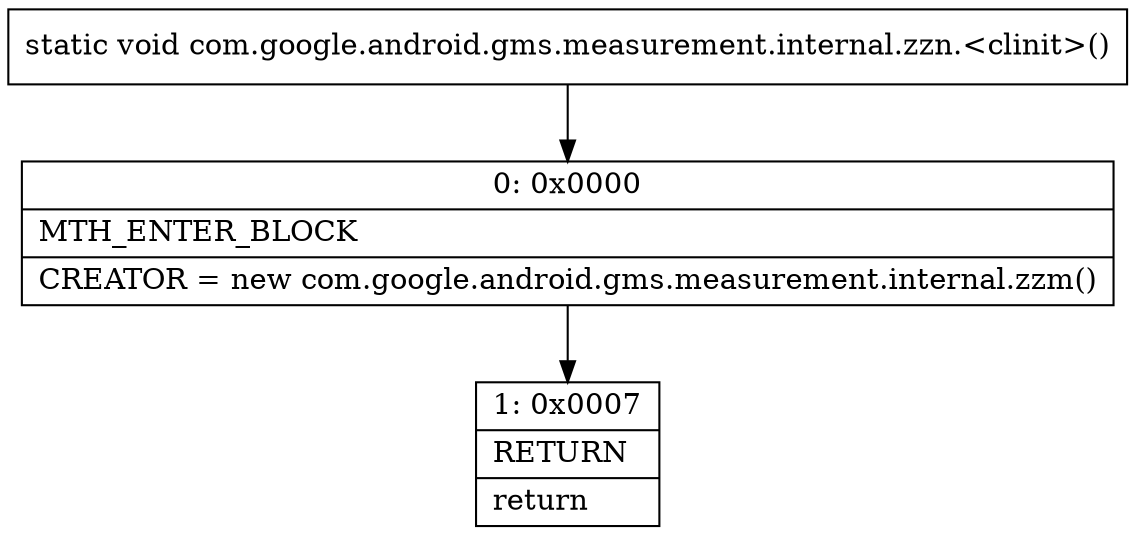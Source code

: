 digraph "CFG forcom.google.android.gms.measurement.internal.zzn.\<clinit\>()V" {
Node_0 [shape=record,label="{0\:\ 0x0000|MTH_ENTER_BLOCK\l|CREATOR = new com.google.android.gms.measurement.internal.zzm()\l}"];
Node_1 [shape=record,label="{1\:\ 0x0007|RETURN\l|return\l}"];
MethodNode[shape=record,label="{static void com.google.android.gms.measurement.internal.zzn.\<clinit\>() }"];
MethodNode -> Node_0;
Node_0 -> Node_1;
}


